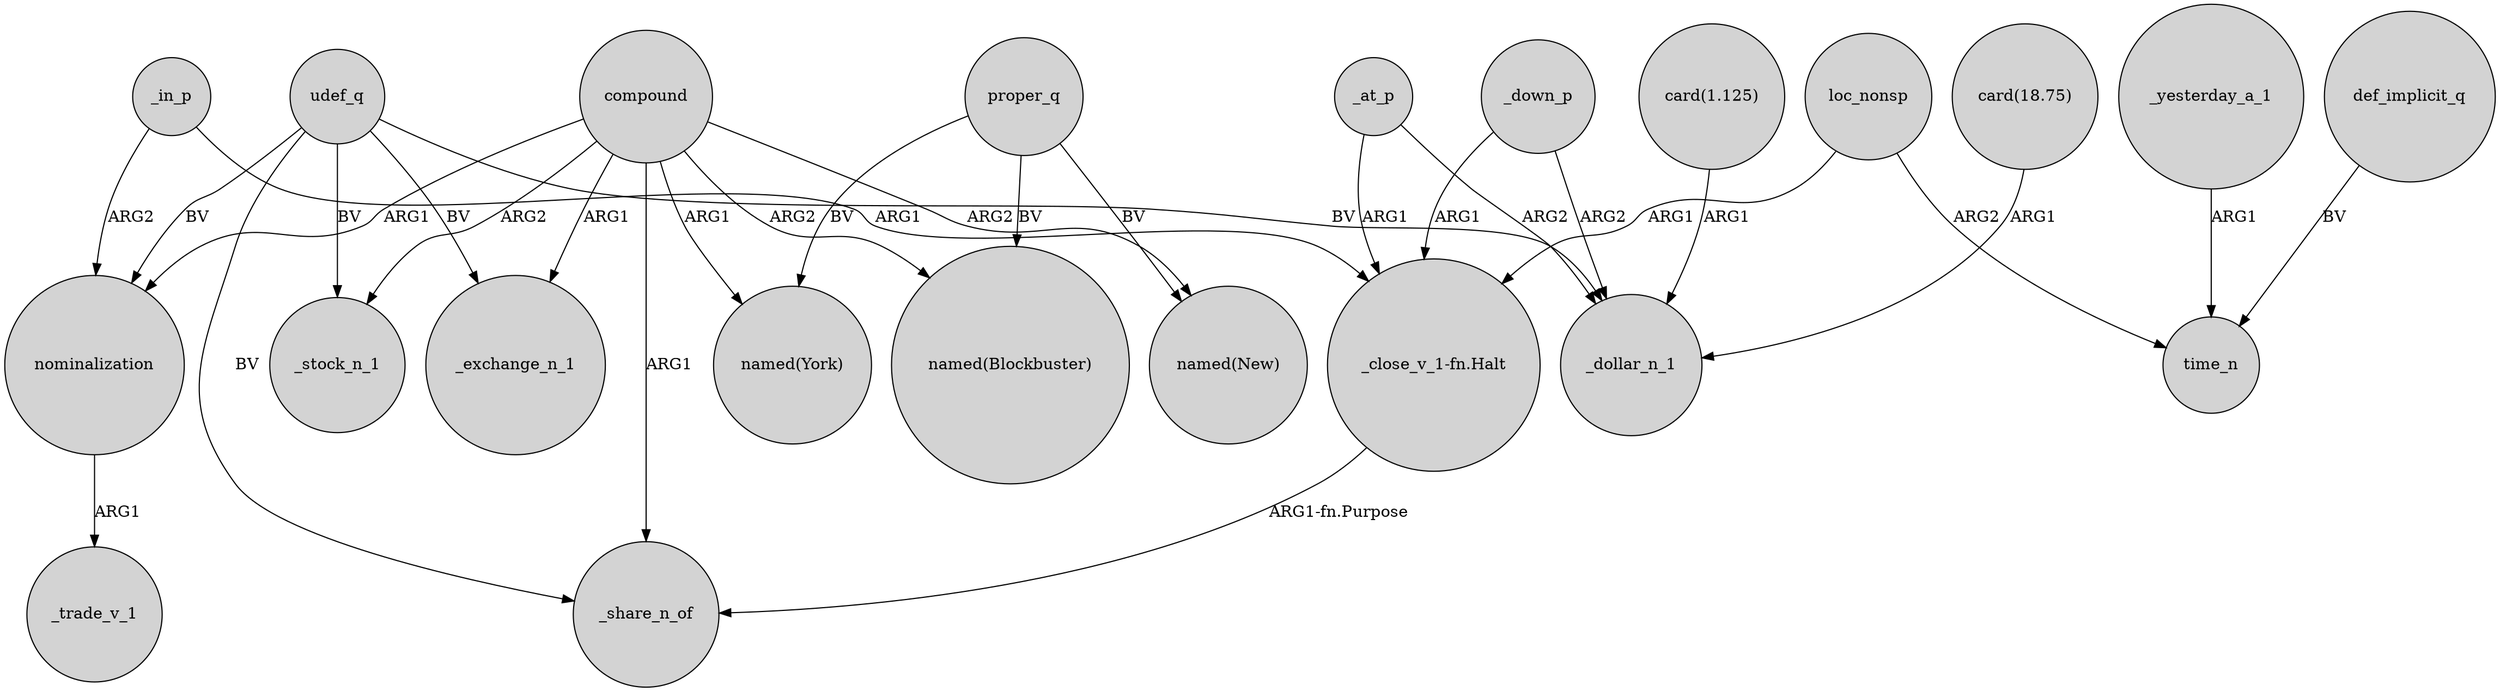 digraph {
	node [shape=circle style=filled]
	_in_p -> "_close_v_1-fn.Halt" [label=ARG1]
	_down_p -> "_close_v_1-fn.Halt" [label=ARG1]
	compound -> "named(Blockbuster)" [label=ARG2]
	compound -> "named(New)" [label=ARG2]
	"card(1.125)" -> _dollar_n_1 [label=ARG1]
	compound -> _share_n_of [label=ARG1]
	proper_q -> "named(New)" [label=BV]
	udef_q -> nominalization [label=BV]
	udef_q -> _exchange_n_1 [label=BV]
	_yesterday_a_1 -> time_n [label=ARG1]
	loc_nonsp -> "_close_v_1-fn.Halt" [label=ARG1]
	compound -> _exchange_n_1 [label=ARG1]
	"card(18.75)" -> _dollar_n_1 [label=ARG1]
	proper_q -> "named(York)" [label=BV]
	compound -> nominalization [label=ARG1]
	udef_q -> _stock_n_1 [label=BV]
	_at_p -> _dollar_n_1 [label=ARG2]
	udef_q -> _share_n_of [label=BV]
	_at_p -> "_close_v_1-fn.Halt" [label=ARG1]
	compound -> _stock_n_1 [label=ARG2]
	udef_q -> _dollar_n_1 [label=BV]
	proper_q -> "named(Blockbuster)" [label=BV]
	_down_p -> _dollar_n_1 [label=ARG2]
	loc_nonsp -> time_n [label=ARG2]
	compound -> "named(York)" [label=ARG1]
	_in_p -> nominalization [label=ARG2]
	"_close_v_1-fn.Halt" -> _share_n_of [label="ARG1-fn.Purpose"]
	def_implicit_q -> time_n [label=BV]
	nominalization -> _trade_v_1 [label=ARG1]
}
